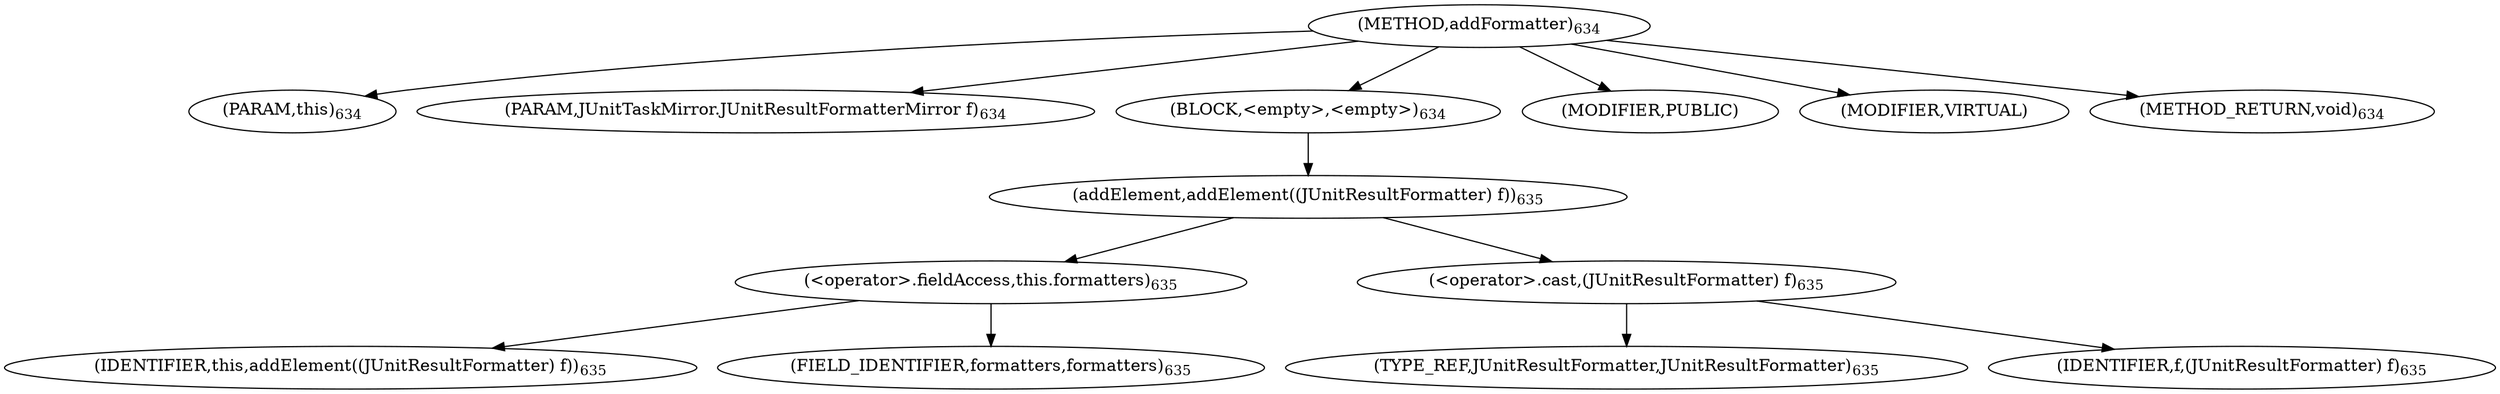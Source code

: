 digraph "addFormatter" {  
"1334" [label = <(METHOD,addFormatter)<SUB>634</SUB>> ]
"1335" [label = <(PARAM,this)<SUB>634</SUB>> ]
"1336" [label = <(PARAM,JUnitTaskMirror.JUnitResultFormatterMirror f)<SUB>634</SUB>> ]
"1337" [label = <(BLOCK,&lt;empty&gt;,&lt;empty&gt;)<SUB>634</SUB>> ]
"1338" [label = <(addElement,addElement((JUnitResultFormatter) f))<SUB>635</SUB>> ]
"1339" [label = <(&lt;operator&gt;.fieldAccess,this.formatters)<SUB>635</SUB>> ]
"1340" [label = <(IDENTIFIER,this,addElement((JUnitResultFormatter) f))<SUB>635</SUB>> ]
"1341" [label = <(FIELD_IDENTIFIER,formatters,formatters)<SUB>635</SUB>> ]
"1342" [label = <(&lt;operator&gt;.cast,(JUnitResultFormatter) f)<SUB>635</SUB>> ]
"1343" [label = <(TYPE_REF,JUnitResultFormatter,JUnitResultFormatter)<SUB>635</SUB>> ]
"1344" [label = <(IDENTIFIER,f,(JUnitResultFormatter) f)<SUB>635</SUB>> ]
"1345" [label = <(MODIFIER,PUBLIC)> ]
"1346" [label = <(MODIFIER,VIRTUAL)> ]
"1347" [label = <(METHOD_RETURN,void)<SUB>634</SUB>> ]
  "1334" -> "1335" 
  "1334" -> "1336" 
  "1334" -> "1337" 
  "1334" -> "1345" 
  "1334" -> "1346" 
  "1334" -> "1347" 
  "1337" -> "1338" 
  "1338" -> "1339" 
  "1338" -> "1342" 
  "1339" -> "1340" 
  "1339" -> "1341" 
  "1342" -> "1343" 
  "1342" -> "1344" 
}
